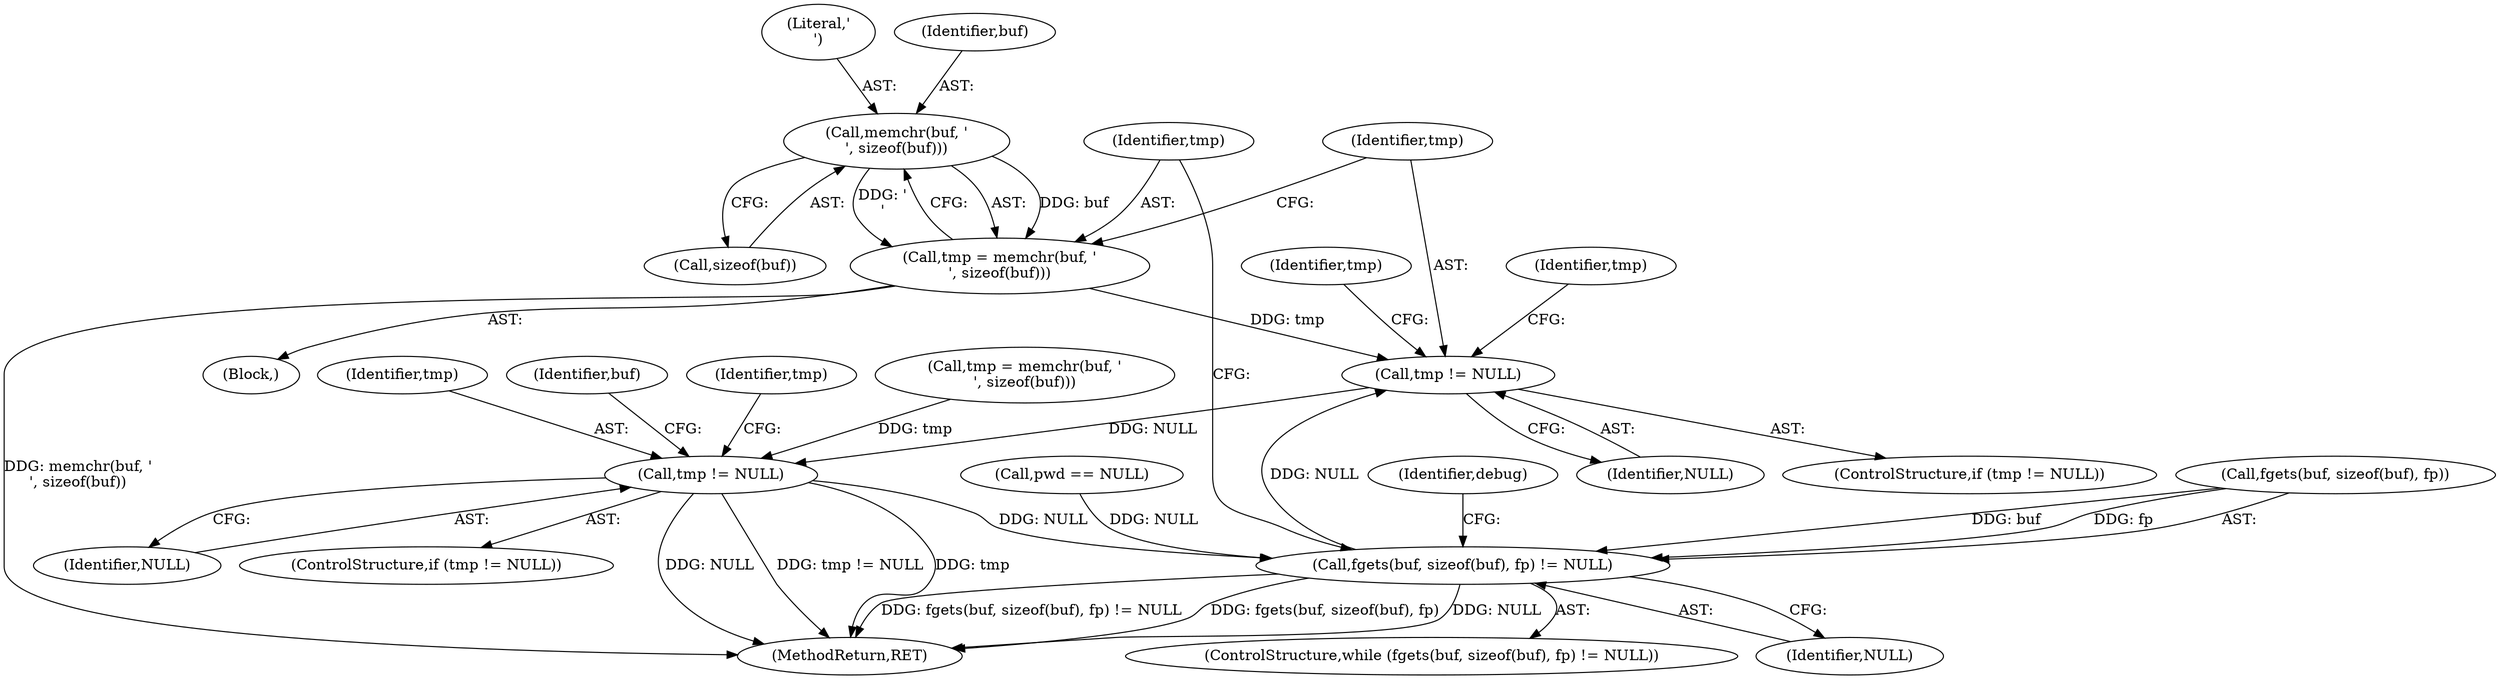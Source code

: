 digraph "0_altlinux_843807a3a90f52e7538be756616510730a24739a@API" {
"1000268" [label="(Call,memchr(buf, '\r', sizeof(buf)))"];
"1000266" [label="(Call,tmp = memchr(buf, '\r', sizeof(buf)))"];
"1000274" [label="(Call,tmp != NULL)"];
"1000290" [label="(Call,tmp != NULL)"];
"1000258" [label="(Call,fgets(buf, sizeof(buf), fp) != NULL)"];
"1000292" [label="(Identifier,NULL)"];
"1000276" [label="(Identifier,NULL)"];
"1000271" [label="(Call,sizeof(buf))"];
"1000270" [label="(Literal,'\r')"];
"1000296" [label="(Identifier,tmp)"];
"1000282" [label="(Call,tmp = memchr(buf, '\n', sizeof(buf)))"];
"1000273" [label="(ControlStructure,if (tmp != NULL))"];
"1000274" [label="(Call,tmp != NULL)"];
"1000265" [label="(Block,)"];
"1000269" [label="(Identifier,buf)"];
"1000268" [label="(Call,memchr(buf, '\r', sizeof(buf)))"];
"1000275" [label="(Identifier,tmp)"];
"1000264" [label="(Identifier,NULL)"];
"1000258" [label="(Call,fgets(buf, sizeof(buf), fp) != NULL)"];
"1000289" [label="(ControlStructure,if (tmp != NULL))"];
"1000283" [label="(Identifier,tmp)"];
"1000321" [label="(Identifier,debug)"];
"1000259" [label="(Call,fgets(buf, sizeof(buf), fp))"];
"1000290" [label="(Call,tmp != NULL)"];
"1000134" [label="(Call,pwd == NULL)"];
"1000291" [label="(Identifier,tmp)"];
"1000378" [label="(MethodReturn,RET)"];
"1000280" [label="(Identifier,tmp)"];
"1000267" [label="(Identifier,tmp)"];
"1000301" [label="(Identifier,buf)"];
"1000257" [label="(ControlStructure,while (fgets(buf, sizeof(buf), fp) != NULL))"];
"1000266" [label="(Call,tmp = memchr(buf, '\r', sizeof(buf)))"];
"1000268" -> "1000266"  [label="AST: "];
"1000268" -> "1000271"  [label="CFG: "];
"1000269" -> "1000268"  [label="AST: "];
"1000270" -> "1000268"  [label="AST: "];
"1000271" -> "1000268"  [label="AST: "];
"1000266" -> "1000268"  [label="CFG: "];
"1000268" -> "1000266"  [label="DDG: buf"];
"1000268" -> "1000266"  [label="DDG: '\r'"];
"1000266" -> "1000265"  [label="AST: "];
"1000267" -> "1000266"  [label="AST: "];
"1000275" -> "1000266"  [label="CFG: "];
"1000266" -> "1000378"  [label="DDG: memchr(buf, '\r', sizeof(buf))"];
"1000266" -> "1000274"  [label="DDG: tmp"];
"1000274" -> "1000273"  [label="AST: "];
"1000274" -> "1000276"  [label="CFG: "];
"1000275" -> "1000274"  [label="AST: "];
"1000276" -> "1000274"  [label="AST: "];
"1000280" -> "1000274"  [label="CFG: "];
"1000283" -> "1000274"  [label="CFG: "];
"1000258" -> "1000274"  [label="DDG: NULL"];
"1000274" -> "1000290"  [label="DDG: NULL"];
"1000290" -> "1000289"  [label="AST: "];
"1000290" -> "1000292"  [label="CFG: "];
"1000291" -> "1000290"  [label="AST: "];
"1000292" -> "1000290"  [label="AST: "];
"1000296" -> "1000290"  [label="CFG: "];
"1000301" -> "1000290"  [label="CFG: "];
"1000290" -> "1000378"  [label="DDG: tmp"];
"1000290" -> "1000378"  [label="DDG: NULL"];
"1000290" -> "1000378"  [label="DDG: tmp != NULL"];
"1000290" -> "1000258"  [label="DDG: NULL"];
"1000282" -> "1000290"  [label="DDG: tmp"];
"1000258" -> "1000257"  [label="AST: "];
"1000258" -> "1000264"  [label="CFG: "];
"1000259" -> "1000258"  [label="AST: "];
"1000264" -> "1000258"  [label="AST: "];
"1000267" -> "1000258"  [label="CFG: "];
"1000321" -> "1000258"  [label="CFG: "];
"1000258" -> "1000378"  [label="DDG: fgets(buf, sizeof(buf), fp)"];
"1000258" -> "1000378"  [label="DDG: NULL"];
"1000258" -> "1000378"  [label="DDG: fgets(buf, sizeof(buf), fp) != NULL"];
"1000259" -> "1000258"  [label="DDG: buf"];
"1000259" -> "1000258"  [label="DDG: fp"];
"1000134" -> "1000258"  [label="DDG: NULL"];
}
